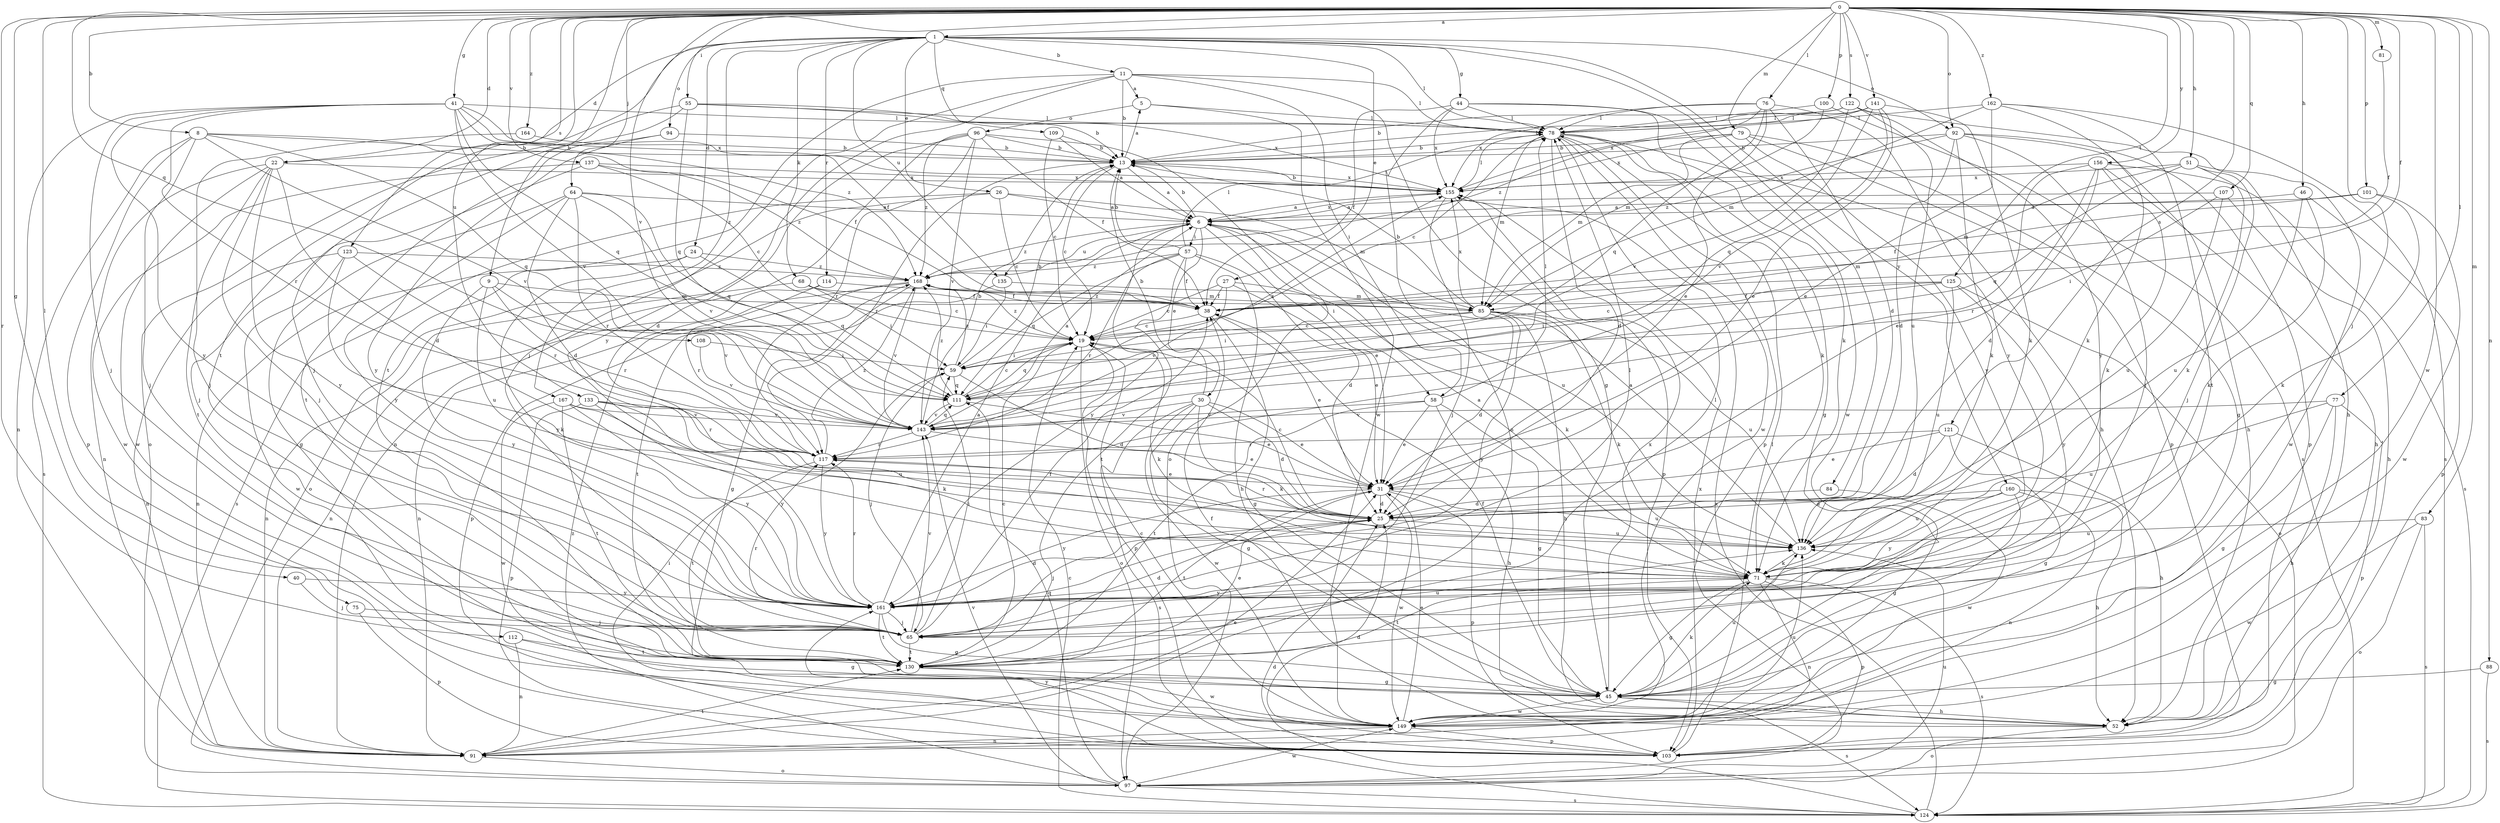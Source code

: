strict digraph  {
0;
1;
5;
6;
8;
9;
11;
13;
19;
22;
24;
25;
26;
27;
30;
31;
38;
40;
41;
44;
45;
46;
51;
52;
55;
57;
58;
59;
64;
65;
68;
71;
75;
76;
77;
78;
79;
81;
83;
84;
85;
88;
91;
92;
94;
96;
97;
100;
101;
103;
107;
108;
109;
111;
112;
114;
117;
121;
122;
123;
124;
125;
130;
133;
135;
136;
137;
141;
143;
149;
155;
156;
160;
161;
162;
164;
167;
168;
0 -> 1  [label=a];
0 -> 8  [label=b];
0 -> 9  [label=b];
0 -> 22  [label=d];
0 -> 38  [label=f];
0 -> 40  [label=g];
0 -> 41  [label=g];
0 -> 46  [label=h];
0 -> 51  [label=h];
0 -> 55  [label=i];
0 -> 64  [label=j];
0 -> 65  [label=j];
0 -> 75  [label=l];
0 -> 76  [label=l];
0 -> 77  [label=l];
0 -> 79  [label=m];
0 -> 81  [label=m];
0 -> 83  [label=m];
0 -> 88  [label=n];
0 -> 92  [label=o];
0 -> 100  [label=p];
0 -> 101  [label=p];
0 -> 107  [label=q];
0 -> 108  [label=q];
0 -> 112  [label=r];
0 -> 121  [label=s];
0 -> 122  [label=s];
0 -> 123  [label=s];
0 -> 125  [label=t];
0 -> 133  [label=u];
0 -> 137  [label=v];
0 -> 141  [label=v];
0 -> 143  [label=v];
0 -> 149  [label=w];
0 -> 156  [label=y];
0 -> 162  [label=z];
0 -> 164  [label=z];
1 -> 11  [label=b];
1 -> 22  [label=d];
1 -> 24  [label=d];
1 -> 26  [label=e];
1 -> 27  [label=e];
1 -> 44  [label=g];
1 -> 68  [label=k];
1 -> 78  [label=l];
1 -> 84  [label=m];
1 -> 92  [label=o];
1 -> 94  [label=o];
1 -> 109  [label=q];
1 -> 114  [label=r];
1 -> 130  [label=t];
1 -> 135  [label=u];
1 -> 160  [label=y];
1 -> 167  [label=z];
5 -> 78  [label=l];
5 -> 96  [label=o];
5 -> 149  [label=w];
6 -> 13  [label=b];
6 -> 30  [label=e];
6 -> 31  [label=e];
6 -> 57  [label=i];
6 -> 58  [label=i];
6 -> 135  [label=u];
6 -> 136  [label=u];
6 -> 155  [label=x];
6 -> 161  [label=y];
6 -> 168  [label=z];
8 -> 13  [label=b];
8 -> 38  [label=f];
8 -> 65  [label=j];
8 -> 103  [label=p];
8 -> 111  [label=q];
8 -> 124  [label=s];
8 -> 143  [label=v];
9 -> 71  [label=k];
9 -> 85  [label=m];
9 -> 117  [label=r];
9 -> 143  [label=v];
9 -> 161  [label=y];
11 -> 5  [label=a];
11 -> 13  [label=b];
11 -> 45  [label=g];
11 -> 58  [label=i];
11 -> 65  [label=j];
11 -> 78  [label=l];
11 -> 130  [label=t];
11 -> 161  [label=y];
13 -> 5  [label=a];
13 -> 6  [label=a];
13 -> 19  [label=c];
13 -> 117  [label=r];
13 -> 155  [label=x];
19 -> 59  [label=i];
19 -> 71  [label=k];
19 -> 97  [label=o];
19 -> 103  [label=p];
19 -> 111  [label=q];
19 -> 168  [label=z];
22 -> 25  [label=d];
22 -> 65  [label=j];
22 -> 91  [label=n];
22 -> 130  [label=t];
22 -> 149  [label=w];
22 -> 155  [label=x];
22 -> 161  [label=y];
24 -> 91  [label=n];
24 -> 111  [label=q];
24 -> 161  [label=y];
24 -> 168  [label=z];
25 -> 19  [label=c];
25 -> 65  [label=j];
25 -> 117  [label=r];
25 -> 136  [label=u];
26 -> 6  [label=a];
26 -> 19  [label=c];
26 -> 85  [label=m];
26 -> 97  [label=o];
26 -> 124  [label=s];
27 -> 19  [label=c];
27 -> 31  [label=e];
27 -> 38  [label=f];
27 -> 71  [label=k];
27 -> 143  [label=v];
30 -> 13  [label=b];
30 -> 25  [label=d];
30 -> 31  [label=e];
30 -> 45  [label=g];
30 -> 71  [label=k];
30 -> 124  [label=s];
30 -> 143  [label=v];
30 -> 149  [label=w];
31 -> 25  [label=d];
31 -> 103  [label=p];
31 -> 130  [label=t];
31 -> 136  [label=u];
31 -> 149  [label=w];
31 -> 161  [label=y];
38 -> 19  [label=c];
38 -> 31  [label=e];
38 -> 45  [label=g];
38 -> 168  [label=z];
40 -> 65  [label=j];
40 -> 161  [label=y];
41 -> 38  [label=f];
41 -> 65  [label=j];
41 -> 78  [label=l];
41 -> 91  [label=n];
41 -> 111  [label=q];
41 -> 117  [label=r];
41 -> 143  [label=v];
41 -> 155  [label=x];
41 -> 161  [label=y];
41 -> 168  [label=z];
44 -> 38  [label=f];
44 -> 71  [label=k];
44 -> 78  [label=l];
44 -> 91  [label=n];
44 -> 149  [label=w];
44 -> 155  [label=x];
45 -> 38  [label=f];
45 -> 52  [label=h];
45 -> 71  [label=k];
45 -> 124  [label=s];
45 -> 136  [label=u];
45 -> 149  [label=w];
45 -> 155  [label=x];
46 -> 6  [label=a];
46 -> 71  [label=k];
46 -> 103  [label=p];
46 -> 136  [label=u];
51 -> 65  [label=j];
51 -> 71  [label=k];
51 -> 85  [label=m];
51 -> 111  [label=q];
51 -> 149  [label=w];
51 -> 155  [label=x];
52 -> 38  [label=f];
52 -> 97  [label=o];
55 -> 13  [label=b];
55 -> 65  [label=j];
55 -> 78  [label=l];
55 -> 97  [label=o];
55 -> 111  [label=q];
55 -> 155  [label=x];
57 -> 13  [label=b];
57 -> 25  [label=d];
57 -> 38  [label=f];
57 -> 52  [label=h];
57 -> 78  [label=l];
57 -> 111  [label=q];
57 -> 117  [label=r];
57 -> 130  [label=t];
57 -> 168  [label=z];
58 -> 31  [label=e];
58 -> 45  [label=g];
58 -> 52  [label=h];
58 -> 78  [label=l];
58 -> 130  [label=t];
58 -> 143  [label=v];
59 -> 13  [label=b];
59 -> 25  [label=d];
59 -> 65  [label=j];
59 -> 111  [label=q];
59 -> 168  [label=z];
64 -> 6  [label=a];
64 -> 25  [label=d];
64 -> 45  [label=g];
64 -> 111  [label=q];
64 -> 117  [label=r];
64 -> 143  [label=v];
64 -> 161  [label=y];
65 -> 25  [label=d];
65 -> 38  [label=f];
65 -> 59  [label=i];
65 -> 117  [label=r];
65 -> 130  [label=t];
65 -> 136  [label=u];
65 -> 143  [label=v];
68 -> 19  [label=c];
68 -> 38  [label=f];
68 -> 59  [label=i];
68 -> 91  [label=n];
71 -> 6  [label=a];
71 -> 45  [label=g];
71 -> 91  [label=n];
71 -> 103  [label=p];
71 -> 124  [label=s];
71 -> 130  [label=t];
71 -> 161  [label=y];
75 -> 65  [label=j];
75 -> 103  [label=p];
76 -> 25  [label=d];
76 -> 31  [label=e];
76 -> 78  [label=l];
76 -> 111  [label=q];
76 -> 155  [label=x];
76 -> 161  [label=y];
76 -> 168  [label=z];
77 -> 45  [label=g];
77 -> 52  [label=h];
77 -> 103  [label=p];
77 -> 136  [label=u];
77 -> 143  [label=v];
78 -> 13  [label=b];
78 -> 19  [label=c];
78 -> 25  [label=d];
78 -> 45  [label=g];
78 -> 52  [label=h];
78 -> 71  [label=k];
78 -> 85  [label=m];
78 -> 103  [label=p];
78 -> 149  [label=w];
79 -> 13  [label=b];
79 -> 45  [label=g];
79 -> 85  [label=m];
79 -> 103  [label=p];
79 -> 155  [label=x];
79 -> 161  [label=y];
81 -> 38  [label=f];
83 -> 97  [label=o];
83 -> 124  [label=s];
83 -> 136  [label=u];
83 -> 149  [label=w];
84 -> 25  [label=d];
84 -> 149  [label=w];
85 -> 13  [label=b];
85 -> 19  [label=c];
85 -> 25  [label=d];
85 -> 52  [label=h];
85 -> 59  [label=i];
85 -> 71  [label=k];
85 -> 136  [label=u];
85 -> 155  [label=x];
85 -> 161  [label=y];
88 -> 45  [label=g];
88 -> 124  [label=s];
91 -> 31  [label=e];
91 -> 97  [label=o];
91 -> 130  [label=t];
92 -> 13  [label=b];
92 -> 25  [label=d];
92 -> 52  [label=h];
92 -> 65  [label=j];
92 -> 71  [label=k];
92 -> 103  [label=p];
92 -> 168  [label=z];
94 -> 13  [label=b];
94 -> 130  [label=t];
94 -> 161  [label=y];
96 -> 13  [label=b];
96 -> 25  [label=d];
96 -> 38  [label=f];
96 -> 91  [label=n];
96 -> 97  [label=o];
96 -> 117  [label=r];
96 -> 143  [label=v];
96 -> 168  [label=z];
97 -> 111  [label=q];
97 -> 124  [label=s];
97 -> 136  [label=u];
97 -> 143  [label=v];
97 -> 149  [label=w];
97 -> 155  [label=x];
97 -> 168  [label=z];
100 -> 78  [label=l];
100 -> 85  [label=m];
100 -> 124  [label=s];
101 -> 6  [label=a];
101 -> 38  [label=f];
101 -> 71  [label=k];
101 -> 149  [label=w];
103 -> 25  [label=d];
103 -> 59  [label=i];
103 -> 78  [label=l];
103 -> 161  [label=y];
107 -> 6  [label=a];
107 -> 52  [label=h];
107 -> 59  [label=i];
107 -> 136  [label=u];
108 -> 59  [label=i];
108 -> 143  [label=v];
109 -> 6  [label=a];
109 -> 13  [label=b];
109 -> 19  [label=c];
111 -> 19  [label=c];
111 -> 31  [label=e];
111 -> 143  [label=v];
111 -> 155  [label=x];
111 -> 168  [label=z];
112 -> 45  [label=g];
112 -> 91  [label=n];
112 -> 130  [label=t];
114 -> 85  [label=m];
114 -> 91  [label=n];
114 -> 117  [label=r];
117 -> 31  [label=e];
117 -> 130  [label=t];
117 -> 161  [label=y];
117 -> 168  [label=z];
121 -> 25  [label=d];
121 -> 31  [label=e];
121 -> 45  [label=g];
121 -> 52  [label=h];
121 -> 117  [label=r];
122 -> 13  [label=b];
122 -> 52  [label=h];
122 -> 78  [label=l];
122 -> 136  [label=u];
122 -> 143  [label=v];
122 -> 161  [label=y];
123 -> 91  [label=n];
123 -> 117  [label=r];
123 -> 136  [label=u];
123 -> 149  [label=w];
123 -> 168  [label=z];
124 -> 19  [label=c];
124 -> 25  [label=d];
124 -> 155  [label=x];
125 -> 19  [label=c];
125 -> 38  [label=f];
125 -> 59  [label=i];
125 -> 97  [label=o];
125 -> 136  [label=u];
125 -> 161  [label=y];
130 -> 19  [label=c];
130 -> 31  [label=e];
130 -> 45  [label=g];
130 -> 78  [label=l];
130 -> 149  [label=w];
133 -> 103  [label=p];
133 -> 117  [label=r];
133 -> 136  [label=u];
133 -> 143  [label=v];
133 -> 161  [label=y];
135 -> 59  [label=i];
135 -> 85  [label=m];
135 -> 103  [label=p];
136 -> 6  [label=a];
136 -> 71  [label=k];
137 -> 19  [label=c];
137 -> 65  [label=j];
137 -> 149  [label=w];
137 -> 155  [label=x];
137 -> 168  [label=z];
141 -> 13  [label=b];
141 -> 31  [label=e];
141 -> 71  [label=k];
141 -> 78  [label=l];
141 -> 111  [label=q];
141 -> 143  [label=v];
141 -> 155  [label=x];
143 -> 6  [label=a];
143 -> 13  [label=b];
143 -> 31  [label=e];
143 -> 111  [label=q];
143 -> 117  [label=r];
149 -> 19  [label=c];
149 -> 31  [label=e];
149 -> 91  [label=n];
149 -> 103  [label=p];
149 -> 136  [label=u];
155 -> 6  [label=a];
155 -> 13  [label=b];
155 -> 65  [label=j];
155 -> 78  [label=l];
155 -> 103  [label=p];
156 -> 25  [label=d];
156 -> 31  [label=e];
156 -> 52  [label=h];
156 -> 71  [label=k];
156 -> 117  [label=r];
156 -> 124  [label=s];
156 -> 155  [label=x];
160 -> 25  [label=d];
160 -> 45  [label=g];
160 -> 52  [label=h];
160 -> 91  [label=n];
160 -> 136  [label=u];
160 -> 161  [label=y];
161 -> 6  [label=a];
161 -> 25  [label=d];
161 -> 45  [label=g];
161 -> 65  [label=j];
161 -> 78  [label=l];
161 -> 117  [label=r];
161 -> 130  [label=t];
162 -> 31  [label=e];
162 -> 71  [label=k];
162 -> 78  [label=l];
162 -> 85  [label=m];
162 -> 124  [label=s];
162 -> 130  [label=t];
164 -> 13  [label=b];
164 -> 65  [label=j];
167 -> 71  [label=k];
167 -> 130  [label=t];
167 -> 143  [label=v];
167 -> 149  [label=w];
167 -> 161  [label=y];
168 -> 38  [label=f];
168 -> 45  [label=g];
168 -> 91  [label=n];
168 -> 130  [label=t];
168 -> 143  [label=v];
}
